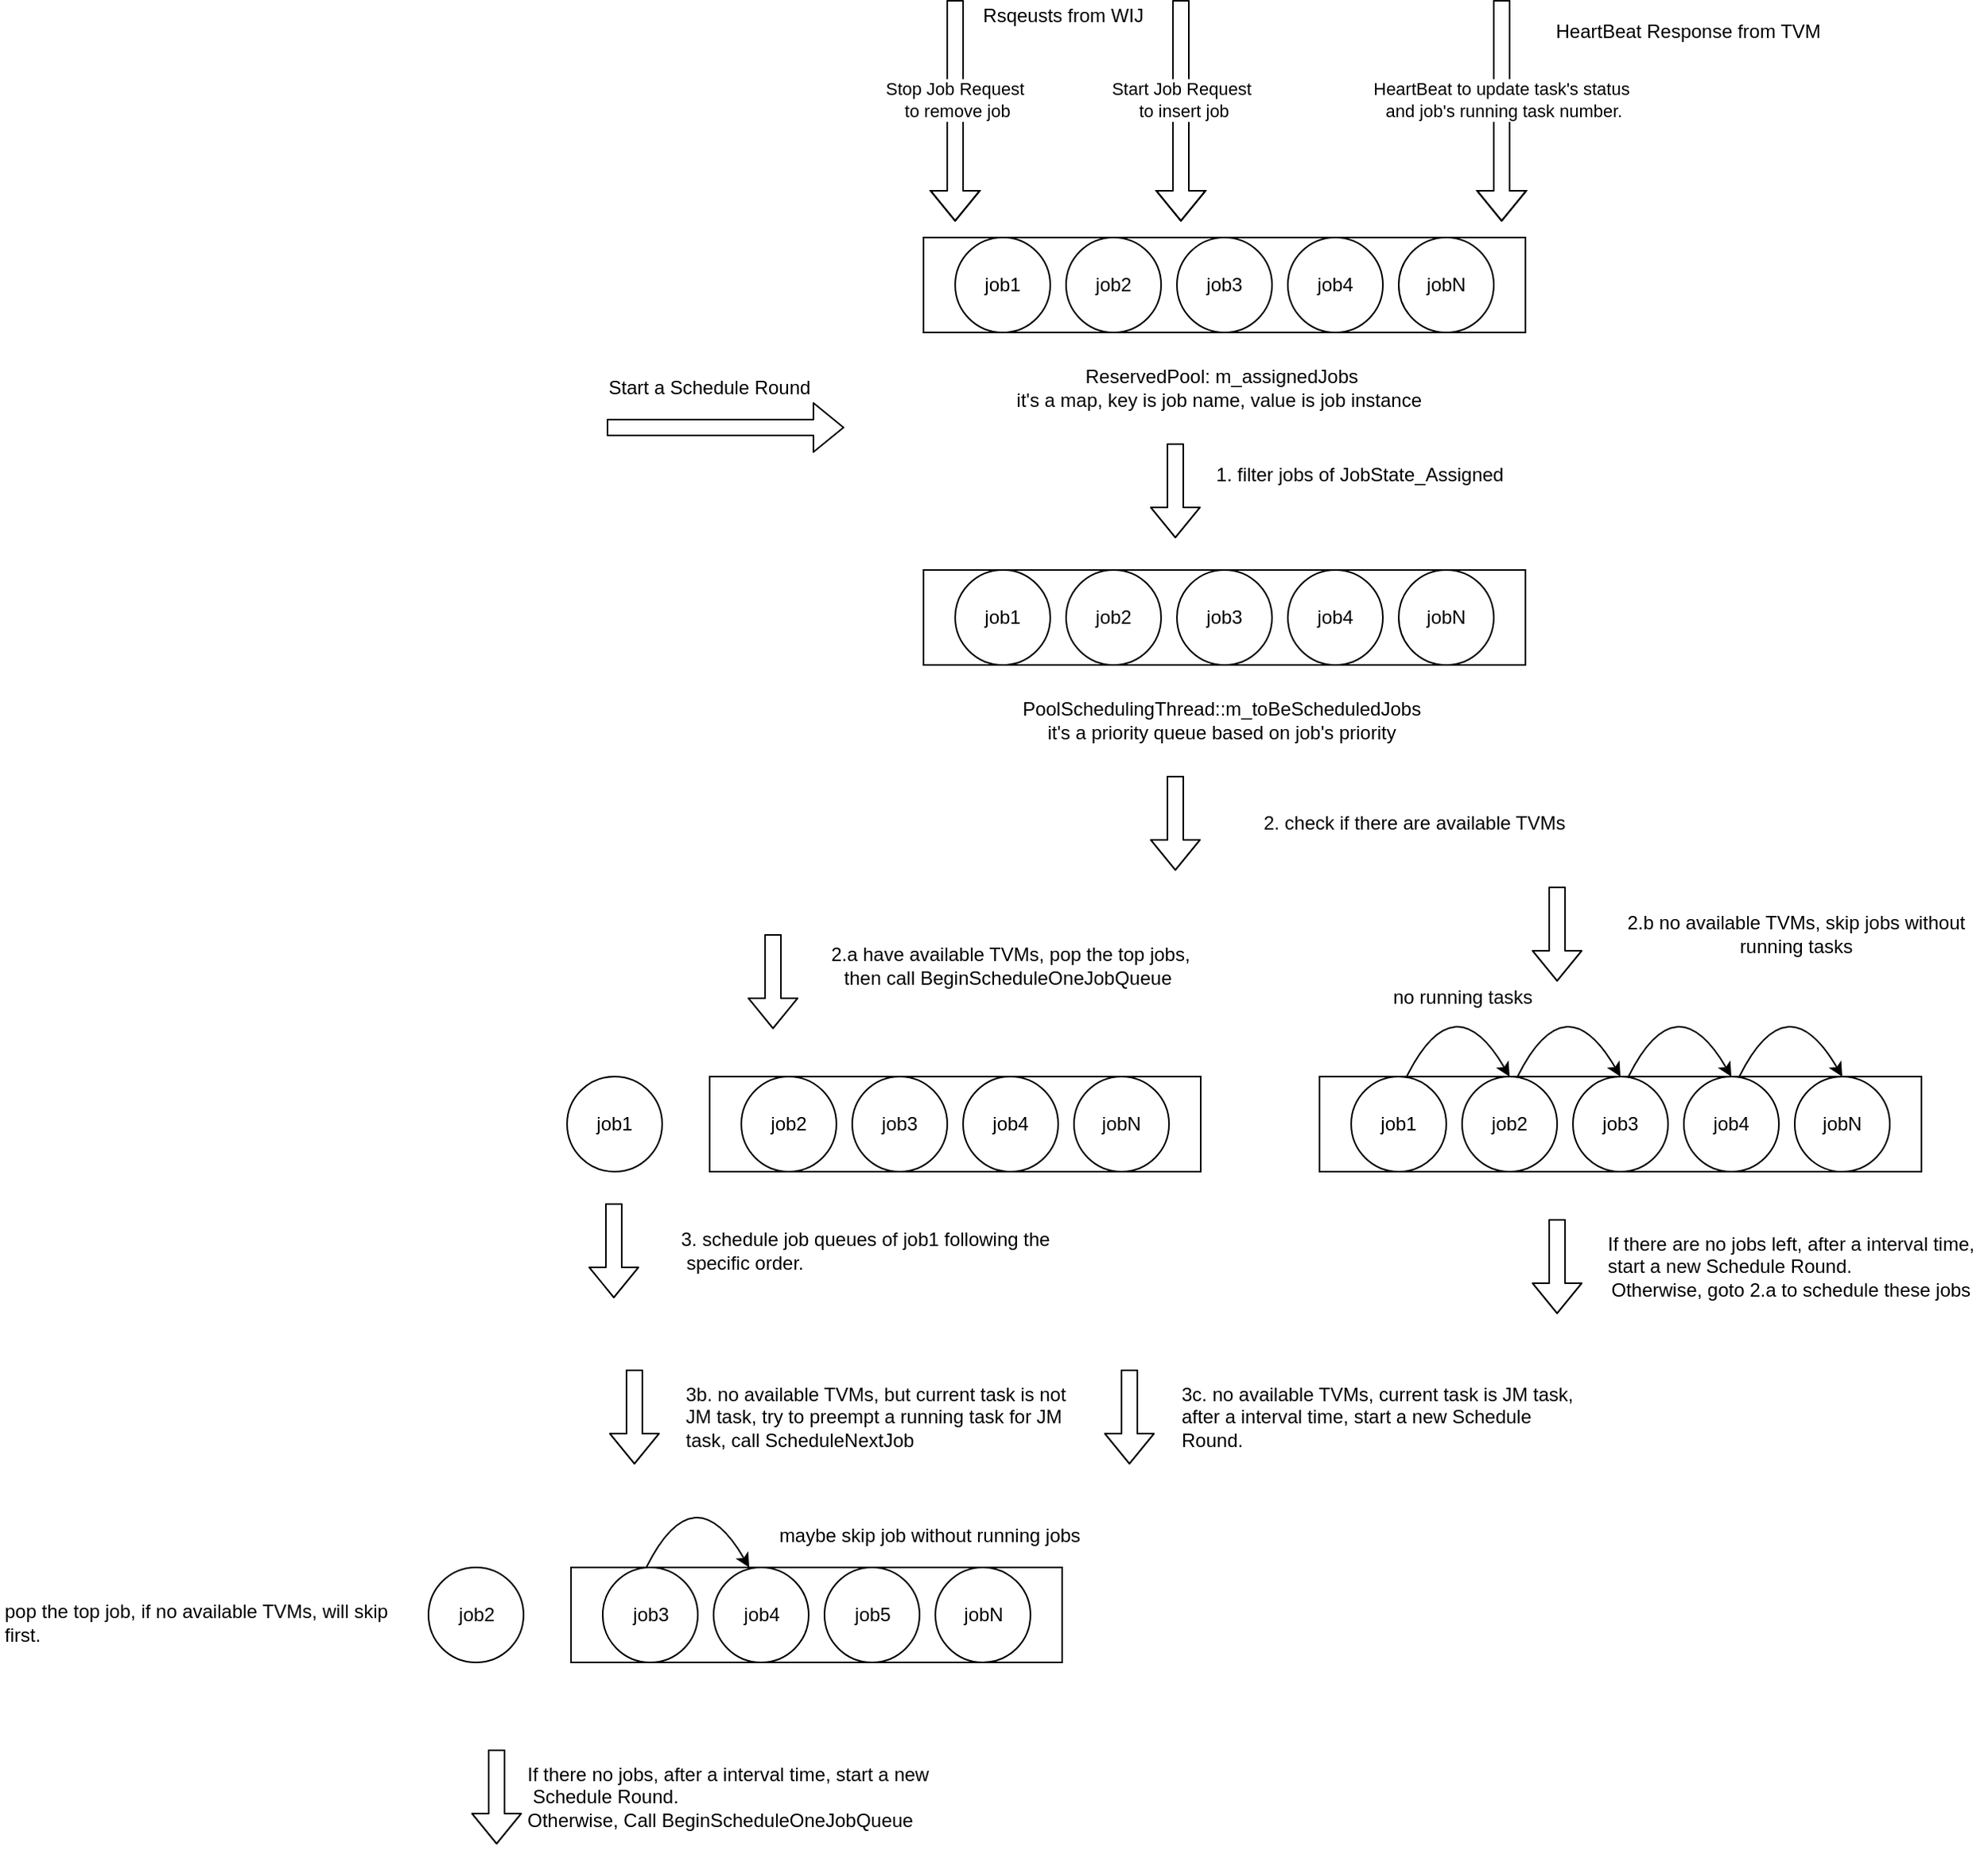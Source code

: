 <mxfile version="13.6.2" type="github">
  <diagram id="Af-E0rmEuBw-firK7_nA" name="Page-1">
    <mxGraphModel dx="2272" dy="762" grid="1" gridSize="10" guides="1" tooltips="1" connect="1" arrows="1" fold="1" page="1" pageScale="1" pageWidth="850" pageHeight="1100" math="0" shadow="0">
      <root>
        <mxCell id="0" />
        <mxCell id="1" parent="0" />
        <mxCell id="HLEY5dHJLPrmfTfhx0Ch-1" value="" style="rounded=0;whiteSpace=wrap;html=1;" vertex="1" parent="1">
          <mxGeometry x="110" y="320" width="380" height="60" as="geometry" />
        </mxCell>
        <mxCell id="HLEY5dHJLPrmfTfhx0Ch-2" value="job1" style="ellipse;whiteSpace=wrap;html=1;aspect=fixed;" vertex="1" parent="1">
          <mxGeometry x="130" y="320" width="60" height="60" as="geometry" />
        </mxCell>
        <mxCell id="HLEY5dHJLPrmfTfhx0Ch-4" value="job2" style="ellipse;whiteSpace=wrap;html=1;aspect=fixed;" vertex="1" parent="1">
          <mxGeometry x="200" y="320" width="60" height="60" as="geometry" />
        </mxCell>
        <mxCell id="HLEY5dHJLPrmfTfhx0Ch-5" value="job3" style="ellipse;whiteSpace=wrap;html=1;aspect=fixed;" vertex="1" parent="1">
          <mxGeometry x="270" y="320" width="60" height="60" as="geometry" />
        </mxCell>
        <mxCell id="HLEY5dHJLPrmfTfhx0Ch-6" value="job4" style="ellipse;whiteSpace=wrap;html=1;aspect=fixed;" vertex="1" parent="1">
          <mxGeometry x="340" y="320" width="60" height="60" as="geometry" />
        </mxCell>
        <mxCell id="HLEY5dHJLPrmfTfhx0Ch-7" value="jobN" style="ellipse;whiteSpace=wrap;html=1;aspect=fixed;" vertex="1" parent="1">
          <mxGeometry x="410" y="320" width="60" height="60" as="geometry" />
        </mxCell>
        <mxCell id="HLEY5dHJLPrmfTfhx0Ch-8" value="ReservedPool: m_assignedJobs&amp;nbsp;&lt;br&gt;it&#39;s a map, key is job name, value is job instance&amp;nbsp;&amp;nbsp;" style="text;html=1;strokeColor=none;fillColor=none;align=center;verticalAlign=middle;whiteSpace=wrap;rounded=0;" vertex="1" parent="1">
          <mxGeometry x="165" y="400" width="270" height="30" as="geometry" />
        </mxCell>
        <mxCell id="HLEY5dHJLPrmfTfhx0Ch-9" value="" style="shape=flexArrow;endArrow=classic;html=1;" edge="1" parent="1">
          <mxGeometry width="50" height="50" relative="1" as="geometry">
            <mxPoint x="130" y="170" as="sourcePoint" />
            <mxPoint x="130" y="310" as="targetPoint" />
            <Array as="points">
              <mxPoint x="130" y="250" />
            </Array>
          </mxGeometry>
        </mxCell>
        <mxCell id="HLEY5dHJLPrmfTfhx0Ch-11" value="Stop Job Request&amp;nbsp;&lt;br&gt;to remove job" style="edgeLabel;html=1;align=center;verticalAlign=middle;resizable=0;points=[];" vertex="1" connectable="0" parent="HLEY5dHJLPrmfTfhx0Ch-9">
          <mxGeometry x="0.143" y="17" relative="1" as="geometry">
            <mxPoint x="-16" y="-17" as="offset" />
          </mxGeometry>
        </mxCell>
        <mxCell id="HLEY5dHJLPrmfTfhx0Ch-12" value="" style="shape=flexArrow;endArrow=classic;html=1;" edge="1" parent="1">
          <mxGeometry width="50" height="50" relative="1" as="geometry">
            <mxPoint x="272.5" y="170" as="sourcePoint" />
            <mxPoint x="272.5" y="310" as="targetPoint" />
            <Array as="points">
              <mxPoint x="272.5" y="250" />
            </Array>
          </mxGeometry>
        </mxCell>
        <mxCell id="HLEY5dHJLPrmfTfhx0Ch-13" value="Start Job Request&amp;nbsp;&lt;br&gt;to insert job" style="edgeLabel;html=1;align=center;verticalAlign=middle;resizable=0;points=[];" vertex="1" connectable="0" parent="HLEY5dHJLPrmfTfhx0Ch-12">
          <mxGeometry x="0.143" y="17" relative="1" as="geometry">
            <mxPoint x="-16" y="-17" as="offset" />
          </mxGeometry>
        </mxCell>
        <mxCell id="HLEY5dHJLPrmfTfhx0Ch-14" value="Rsqeusts from WIJ&amp;nbsp;" style="text;html=1;strokeColor=none;fillColor=none;align=center;verticalAlign=middle;whiteSpace=wrap;rounded=0;" vertex="1" parent="1">
          <mxGeometry x="145" y="170" width="110" height="20" as="geometry" />
        </mxCell>
        <mxCell id="HLEY5dHJLPrmfTfhx0Ch-16" value="" style="rounded=0;whiteSpace=wrap;html=1;" vertex="1" parent="1">
          <mxGeometry x="110" y="530" width="380" height="60" as="geometry" />
        </mxCell>
        <mxCell id="HLEY5dHJLPrmfTfhx0Ch-17" value="job1" style="ellipse;whiteSpace=wrap;html=1;aspect=fixed;" vertex="1" parent="1">
          <mxGeometry x="130" y="530" width="60" height="60" as="geometry" />
        </mxCell>
        <mxCell id="HLEY5dHJLPrmfTfhx0Ch-18" value="job2" style="ellipse;whiteSpace=wrap;html=1;aspect=fixed;" vertex="1" parent="1">
          <mxGeometry x="200" y="530" width="60" height="60" as="geometry" />
        </mxCell>
        <mxCell id="HLEY5dHJLPrmfTfhx0Ch-19" value="job3" style="ellipse;whiteSpace=wrap;html=1;aspect=fixed;" vertex="1" parent="1">
          <mxGeometry x="270" y="530" width="60" height="60" as="geometry" />
        </mxCell>
        <mxCell id="HLEY5dHJLPrmfTfhx0Ch-20" value="job4" style="ellipse;whiteSpace=wrap;html=1;aspect=fixed;" vertex="1" parent="1">
          <mxGeometry x="340" y="530" width="60" height="60" as="geometry" />
        </mxCell>
        <mxCell id="HLEY5dHJLPrmfTfhx0Ch-21" value="jobN" style="ellipse;whiteSpace=wrap;html=1;aspect=fixed;" vertex="1" parent="1">
          <mxGeometry x="410" y="530" width="60" height="60" as="geometry" />
        </mxCell>
        <mxCell id="HLEY5dHJLPrmfTfhx0Ch-22" value="" style="shape=flexArrow;endArrow=classic;html=1;" edge="1" parent="1">
          <mxGeometry width="50" height="50" relative="1" as="geometry">
            <mxPoint x="269" y="450" as="sourcePoint" />
            <mxPoint x="269" y="510" as="targetPoint" />
          </mxGeometry>
        </mxCell>
        <mxCell id="HLEY5dHJLPrmfTfhx0Ch-24" value="1. filter jobs of JobState_Assigned" style="text;html=1;align=center;verticalAlign=middle;resizable=0;points=[];autosize=1;" vertex="1" parent="1">
          <mxGeometry x="285" y="460" width="200" height="20" as="geometry" />
        </mxCell>
        <mxCell id="HLEY5dHJLPrmfTfhx0Ch-26" value="PoolSchedulingThread::m_toBeScheduledJobs&amp;nbsp;&lt;br&gt;it&#39;s a priority queue based on job&#39;s priority&amp;nbsp;" style="text;html=1;strokeColor=none;fillColor=none;align=center;verticalAlign=middle;whiteSpace=wrap;rounded=0;" vertex="1" parent="1">
          <mxGeometry x="135" y="610" width="330" height="30" as="geometry" />
        </mxCell>
        <mxCell id="HLEY5dHJLPrmfTfhx0Ch-29" value="" style="shape=flexArrow;endArrow=classic;html=1;" edge="1" parent="1">
          <mxGeometry width="50" height="50" relative="1" as="geometry">
            <mxPoint x="-90" y="440" as="sourcePoint" />
            <mxPoint x="60" y="440" as="targetPoint" />
          </mxGeometry>
        </mxCell>
        <mxCell id="HLEY5dHJLPrmfTfhx0Ch-30" value="Start a Schedule Round" style="text;html=1;strokeColor=none;fillColor=none;align=center;verticalAlign=middle;whiteSpace=wrap;rounded=0;" vertex="1" parent="1">
          <mxGeometry x="-110" y="410" width="170" height="10" as="geometry" />
        </mxCell>
        <mxCell id="HLEY5dHJLPrmfTfhx0Ch-31" value="" style="rounded=0;whiteSpace=wrap;html=1;" vertex="1" parent="1">
          <mxGeometry x="360" y="850" width="380" height="60" as="geometry" />
        </mxCell>
        <mxCell id="HLEY5dHJLPrmfTfhx0Ch-32" value="job1" style="ellipse;whiteSpace=wrap;html=1;aspect=fixed;" vertex="1" parent="1">
          <mxGeometry x="380" y="850" width="60" height="60" as="geometry" />
        </mxCell>
        <mxCell id="HLEY5dHJLPrmfTfhx0Ch-33" value="job2" style="ellipse;whiteSpace=wrap;html=1;aspect=fixed;" vertex="1" parent="1">
          <mxGeometry x="450" y="850" width="60" height="60" as="geometry" />
        </mxCell>
        <mxCell id="HLEY5dHJLPrmfTfhx0Ch-34" value="job3" style="ellipse;whiteSpace=wrap;html=1;aspect=fixed;" vertex="1" parent="1">
          <mxGeometry x="520" y="850" width="60" height="60" as="geometry" />
        </mxCell>
        <mxCell id="HLEY5dHJLPrmfTfhx0Ch-35" value="job4" style="ellipse;whiteSpace=wrap;html=1;aspect=fixed;" vertex="1" parent="1">
          <mxGeometry x="590" y="850" width="60" height="60" as="geometry" />
        </mxCell>
        <mxCell id="HLEY5dHJLPrmfTfhx0Ch-36" value="jobN" style="ellipse;whiteSpace=wrap;html=1;aspect=fixed;" vertex="1" parent="1">
          <mxGeometry x="660" y="850" width="60" height="60" as="geometry" />
        </mxCell>
        <mxCell id="HLEY5dHJLPrmfTfhx0Ch-41" value="" style="curved=1;endArrow=classic;html=1;entryX=0.5;entryY=0;entryDx=0;entryDy=0;" edge="1" parent="1" target="HLEY5dHJLPrmfTfhx0Ch-33">
          <mxGeometry width="50" height="50" relative="1" as="geometry">
            <mxPoint x="415" y="850" as="sourcePoint" />
            <mxPoint x="465" y="800" as="targetPoint" />
            <Array as="points">
              <mxPoint x="445" y="790" />
            </Array>
          </mxGeometry>
        </mxCell>
        <mxCell id="HLEY5dHJLPrmfTfhx0Ch-42" value="" style="curved=1;endArrow=classic;html=1;entryX=0.5;entryY=0;entryDx=0;entryDy=0;" edge="1" parent="1">
          <mxGeometry width="50" height="50" relative="1" as="geometry">
            <mxPoint x="485" y="850" as="sourcePoint" />
            <mxPoint x="550" y="850" as="targetPoint" />
            <Array as="points">
              <mxPoint x="515" y="790" />
            </Array>
          </mxGeometry>
        </mxCell>
        <mxCell id="HLEY5dHJLPrmfTfhx0Ch-44" value="" style="curved=1;endArrow=classic;html=1;entryX=0.5;entryY=0;entryDx=0;entryDy=0;" edge="1" parent="1">
          <mxGeometry width="50" height="50" relative="1" as="geometry">
            <mxPoint x="555" y="850" as="sourcePoint" />
            <mxPoint x="620" y="850" as="targetPoint" />
            <Array as="points">
              <mxPoint x="585" y="790" />
            </Array>
          </mxGeometry>
        </mxCell>
        <mxCell id="HLEY5dHJLPrmfTfhx0Ch-45" value="" style="curved=1;endArrow=classic;html=1;entryX=0.5;entryY=0;entryDx=0;entryDy=0;" edge="1" parent="1">
          <mxGeometry width="50" height="50" relative="1" as="geometry">
            <mxPoint x="625" y="850" as="sourcePoint" />
            <mxPoint x="690" y="850" as="targetPoint" />
            <Array as="points">
              <mxPoint x="655" y="790" />
            </Array>
          </mxGeometry>
        </mxCell>
        <mxCell id="HLEY5dHJLPrmfTfhx0Ch-47" value="" style="shape=flexArrow;endArrow=classic;html=1;" edge="1" parent="1">
          <mxGeometry width="50" height="50" relative="1" as="geometry">
            <mxPoint x="269" y="660" as="sourcePoint" />
            <mxPoint x="269" y="720" as="targetPoint" />
          </mxGeometry>
        </mxCell>
        <mxCell id="HLEY5dHJLPrmfTfhx0Ch-48" value="2. check if there are available TVMs" style="text;html=1;strokeColor=none;fillColor=none;align=center;verticalAlign=middle;whiteSpace=wrap;rounded=0;" vertex="1" parent="1">
          <mxGeometry x="300" y="670" width="240" height="40" as="geometry" />
        </mxCell>
        <mxCell id="HLEY5dHJLPrmfTfhx0Ch-49" value="no running tasks" style="text;html=1;align=center;verticalAlign=middle;resizable=0;points=[];autosize=1;" vertex="1" parent="1">
          <mxGeometry x="400" y="790" width="100" height="20" as="geometry" />
        </mxCell>
        <mxCell id="HLEY5dHJLPrmfTfhx0Ch-50" value="" style="shape=flexArrow;endArrow=classic;html=1;" edge="1" parent="1">
          <mxGeometry width="50" height="50" relative="1" as="geometry">
            <mxPoint x="510" y="730" as="sourcePoint" />
            <mxPoint x="510" y="790" as="targetPoint" />
          </mxGeometry>
        </mxCell>
        <mxCell id="HLEY5dHJLPrmfTfhx0Ch-51" value="2.b no available TVMs, skip jobs without running tasks" style="text;html=1;strokeColor=none;fillColor=none;align=center;verticalAlign=middle;whiteSpace=wrap;rounded=0;" vertex="1" parent="1">
          <mxGeometry x="541" y="740" width="240" height="40" as="geometry" />
        </mxCell>
        <mxCell id="HLEY5dHJLPrmfTfhx0Ch-52" value="" style="shape=flexArrow;endArrow=classic;html=1;" edge="1" parent="1">
          <mxGeometry width="50" height="50" relative="1" as="geometry">
            <mxPoint x="510" y="940" as="sourcePoint" />
            <mxPoint x="510" y="1000" as="targetPoint" />
          </mxGeometry>
        </mxCell>
        <mxCell id="HLEY5dHJLPrmfTfhx0Ch-53" value="&lt;div style=&quot;text-align: left&quot;&gt;&lt;span&gt;If there are no jobs left, after a interval time, start a new Schedule Round.&amp;nbsp;&lt;/span&gt;&lt;/div&gt;Otherwise, goto 2.a to schedule these jobs&amp;nbsp;&amp;nbsp;" style="text;html=1;strokeColor=none;fillColor=none;align=center;verticalAlign=middle;whiteSpace=wrap;rounded=0;" vertex="1" parent="1">
          <mxGeometry x="541" y="950" width="240" height="40" as="geometry" />
        </mxCell>
        <mxCell id="HLEY5dHJLPrmfTfhx0Ch-54" value="" style="rounded=0;whiteSpace=wrap;html=1;" vertex="1" parent="1">
          <mxGeometry x="-25" y="850" width="310" height="60" as="geometry" />
        </mxCell>
        <mxCell id="HLEY5dHJLPrmfTfhx0Ch-55" value="job1" style="ellipse;whiteSpace=wrap;html=1;aspect=fixed;" vertex="1" parent="1">
          <mxGeometry x="-115" y="850" width="60" height="60" as="geometry" />
        </mxCell>
        <mxCell id="HLEY5dHJLPrmfTfhx0Ch-56" value="job2" style="ellipse;whiteSpace=wrap;html=1;aspect=fixed;" vertex="1" parent="1">
          <mxGeometry x="-5" y="850" width="60" height="60" as="geometry" />
        </mxCell>
        <mxCell id="HLEY5dHJLPrmfTfhx0Ch-57" value="job3" style="ellipse;whiteSpace=wrap;html=1;aspect=fixed;" vertex="1" parent="1">
          <mxGeometry x="65" y="850" width="60" height="60" as="geometry" />
        </mxCell>
        <mxCell id="HLEY5dHJLPrmfTfhx0Ch-58" value="job4" style="ellipse;whiteSpace=wrap;html=1;aspect=fixed;" vertex="1" parent="1">
          <mxGeometry x="135" y="850" width="60" height="60" as="geometry" />
        </mxCell>
        <mxCell id="HLEY5dHJLPrmfTfhx0Ch-59" value="jobN" style="ellipse;whiteSpace=wrap;html=1;aspect=fixed;" vertex="1" parent="1">
          <mxGeometry x="205" y="850" width="60" height="60" as="geometry" />
        </mxCell>
        <mxCell id="HLEY5dHJLPrmfTfhx0Ch-60" value="" style="shape=flexArrow;endArrow=classic;html=1;" edge="1" parent="1">
          <mxGeometry width="50" height="50" relative="1" as="geometry">
            <mxPoint x="15" y="760" as="sourcePoint" />
            <mxPoint x="15" y="820" as="targetPoint" />
          </mxGeometry>
        </mxCell>
        <mxCell id="HLEY5dHJLPrmfTfhx0Ch-61" value="2.a have available TVMs, pop the top jobs, then call BeginScheduleOneJobQueue&amp;nbsp;" style="text;html=1;strokeColor=none;fillColor=none;align=center;verticalAlign=middle;whiteSpace=wrap;rounded=0;" vertex="1" parent="1">
          <mxGeometry x="45" y="760" width="240" height="40" as="geometry" />
        </mxCell>
        <mxCell id="HLEY5dHJLPrmfTfhx0Ch-63" value="" style="shape=flexArrow;endArrow=classic;html=1;" edge="1" parent="1">
          <mxGeometry width="50" height="50" relative="1" as="geometry">
            <mxPoint x="-85.5" y="930" as="sourcePoint" />
            <mxPoint x="-85.5" y="990" as="targetPoint" />
          </mxGeometry>
        </mxCell>
        <mxCell id="HLEY5dHJLPrmfTfhx0Ch-65" value="3. schedule job queues of job1 following the&amp;nbsp; &amp;nbsp;specific order." style="text;html=1;strokeColor=none;fillColor=none;align=left;verticalAlign=middle;whiteSpace=wrap;rounded=0;" vertex="1" parent="1">
          <mxGeometry x="-45" y="940" width="240" height="40" as="geometry" />
        </mxCell>
        <mxCell id="HLEY5dHJLPrmfTfhx0Ch-66" value="" style="shape=flexArrow;endArrow=classic;html=1;" edge="1" parent="1">
          <mxGeometry width="50" height="50" relative="1" as="geometry">
            <mxPoint x="-159.5" y="1275" as="sourcePoint" />
            <mxPoint x="-159.5" y="1335" as="targetPoint" />
          </mxGeometry>
        </mxCell>
        <mxCell id="HLEY5dHJLPrmfTfhx0Ch-67" value="If there no jobs, after a interval time, start a new&amp;nbsp; &amp;nbsp;Schedule Round.&lt;br&gt;Otherwise,&amp;nbsp;Call BeginScheduleOneJobQueue&amp;nbsp;" style="text;html=1;strokeColor=none;fillColor=none;align=left;verticalAlign=middle;whiteSpace=wrap;rounded=0;" vertex="1" parent="1">
          <mxGeometry x="-142" y="1270" width="259.5" height="70" as="geometry" />
        </mxCell>
        <mxCell id="HLEY5dHJLPrmfTfhx0Ch-68" value="" style="shape=flexArrow;endArrow=classic;html=1;" edge="1" parent="1">
          <mxGeometry width="50" height="50" relative="1" as="geometry">
            <mxPoint x="-72.5" y="1035" as="sourcePoint" />
            <mxPoint x="-72.5" y="1095" as="targetPoint" />
          </mxGeometry>
        </mxCell>
        <mxCell id="HLEY5dHJLPrmfTfhx0Ch-69" value="3b. no available TVMs, but current task is not JM task, try to preempt a running task for JM task, call ScheduleNextJob" style="text;html=1;strokeColor=none;fillColor=none;align=left;verticalAlign=middle;whiteSpace=wrap;rounded=0;" vertex="1" parent="1">
          <mxGeometry x="-42" y="1030" width="259.5" height="70" as="geometry" />
        </mxCell>
        <mxCell id="HLEY5dHJLPrmfTfhx0Ch-70" value="" style="shape=flexArrow;endArrow=classic;html=1;" edge="1" parent="1">
          <mxGeometry width="50" height="50" relative="1" as="geometry">
            <mxPoint x="240" y="1035" as="sourcePoint" />
            <mxPoint x="240" y="1095" as="targetPoint" />
          </mxGeometry>
        </mxCell>
        <mxCell id="HLEY5dHJLPrmfTfhx0Ch-71" value="3c. no available TVMs, current task is JM task, after a interval time, start a new Schedule Round.&amp;nbsp;" style="text;html=1;strokeColor=none;fillColor=none;align=left;verticalAlign=middle;whiteSpace=wrap;rounded=0;" vertex="1" parent="1">
          <mxGeometry x="270.5" y="1030" width="258.5" height="70" as="geometry" />
        </mxCell>
        <mxCell id="HLEY5dHJLPrmfTfhx0Ch-72" value="" style="rounded=0;whiteSpace=wrap;html=1;" vertex="1" parent="1">
          <mxGeometry x="-112.5" y="1160" width="310" height="60" as="geometry" />
        </mxCell>
        <mxCell id="HLEY5dHJLPrmfTfhx0Ch-73" value="job2" style="ellipse;whiteSpace=wrap;html=1;aspect=fixed;" vertex="1" parent="1">
          <mxGeometry x="-202.5" y="1160" width="60" height="60" as="geometry" />
        </mxCell>
        <mxCell id="HLEY5dHJLPrmfTfhx0Ch-74" value="job3" style="ellipse;whiteSpace=wrap;html=1;aspect=fixed;" vertex="1" parent="1">
          <mxGeometry x="-92.5" y="1160" width="60" height="60" as="geometry" />
        </mxCell>
        <mxCell id="HLEY5dHJLPrmfTfhx0Ch-75" value="job4" style="ellipse;whiteSpace=wrap;html=1;aspect=fixed;" vertex="1" parent="1">
          <mxGeometry x="-22.5" y="1160" width="60" height="60" as="geometry" />
        </mxCell>
        <mxCell id="HLEY5dHJLPrmfTfhx0Ch-76" value="job5" style="ellipse;whiteSpace=wrap;html=1;aspect=fixed;" vertex="1" parent="1">
          <mxGeometry x="47.5" y="1160" width="60" height="60" as="geometry" />
        </mxCell>
        <mxCell id="HLEY5dHJLPrmfTfhx0Ch-77" value="jobN" style="ellipse;whiteSpace=wrap;html=1;aspect=fixed;" vertex="1" parent="1">
          <mxGeometry x="117.5" y="1160" width="60" height="60" as="geometry" />
        </mxCell>
        <mxCell id="HLEY5dHJLPrmfTfhx0Ch-78" value="" style="curved=1;endArrow=classic;html=1;entryX=0.5;entryY=0;entryDx=0;entryDy=0;" edge="1" parent="1">
          <mxGeometry width="50" height="50" relative="1" as="geometry">
            <mxPoint x="-65" y="1160" as="sourcePoint" />
            <mxPoint y="1160" as="targetPoint" />
            <Array as="points">
              <mxPoint x="-35" y="1100" />
            </Array>
          </mxGeometry>
        </mxCell>
        <mxCell id="HLEY5dHJLPrmfTfhx0Ch-81" value="maybe skip job without running jobs" style="text;html=1;strokeColor=none;fillColor=none;align=center;verticalAlign=middle;whiteSpace=wrap;rounded=0;" vertex="1" parent="1">
          <mxGeometry x="10" y="1130" width="207.5" height="20" as="geometry" />
        </mxCell>
        <mxCell id="HLEY5dHJLPrmfTfhx0Ch-83" value="pop the top job, if no available TVMs, will skip first.&amp;nbsp;" style="text;html=1;strokeColor=none;fillColor=none;align=left;verticalAlign=middle;whiteSpace=wrap;rounded=0;" vertex="1" parent="1">
          <mxGeometry x="-472.5" y="1160" width="259.5" height="70" as="geometry" />
        </mxCell>
        <mxCell id="HLEY5dHJLPrmfTfhx0Ch-84" value="" style="shape=flexArrow;endArrow=classic;html=1;" edge="1" parent="1">
          <mxGeometry width="50" height="50" relative="1" as="geometry">
            <mxPoint x="475" y="170" as="sourcePoint" />
            <mxPoint x="475" y="310" as="targetPoint" />
            <Array as="points">
              <mxPoint x="475" y="250" />
            </Array>
          </mxGeometry>
        </mxCell>
        <mxCell id="HLEY5dHJLPrmfTfhx0Ch-85" value="HeartBeat to update task&#39;s status&amp;nbsp;&lt;br&gt;and job&#39;s running task number." style="edgeLabel;html=1;align=center;verticalAlign=middle;resizable=0;points=[];" vertex="1" connectable="0" parent="HLEY5dHJLPrmfTfhx0Ch-84">
          <mxGeometry x="0.143" y="17" relative="1" as="geometry">
            <mxPoint x="-16" y="-17" as="offset" />
          </mxGeometry>
        </mxCell>
        <mxCell id="HLEY5dHJLPrmfTfhx0Ch-86" value="HeartBeat Response from TVM&amp;nbsp;" style="text;html=1;strokeColor=none;fillColor=none;align=center;verticalAlign=middle;whiteSpace=wrap;rounded=0;" vertex="1" parent="1">
          <mxGeometry x="500" y="180" width="189" height="20" as="geometry" />
        </mxCell>
      </root>
    </mxGraphModel>
  </diagram>
</mxfile>
